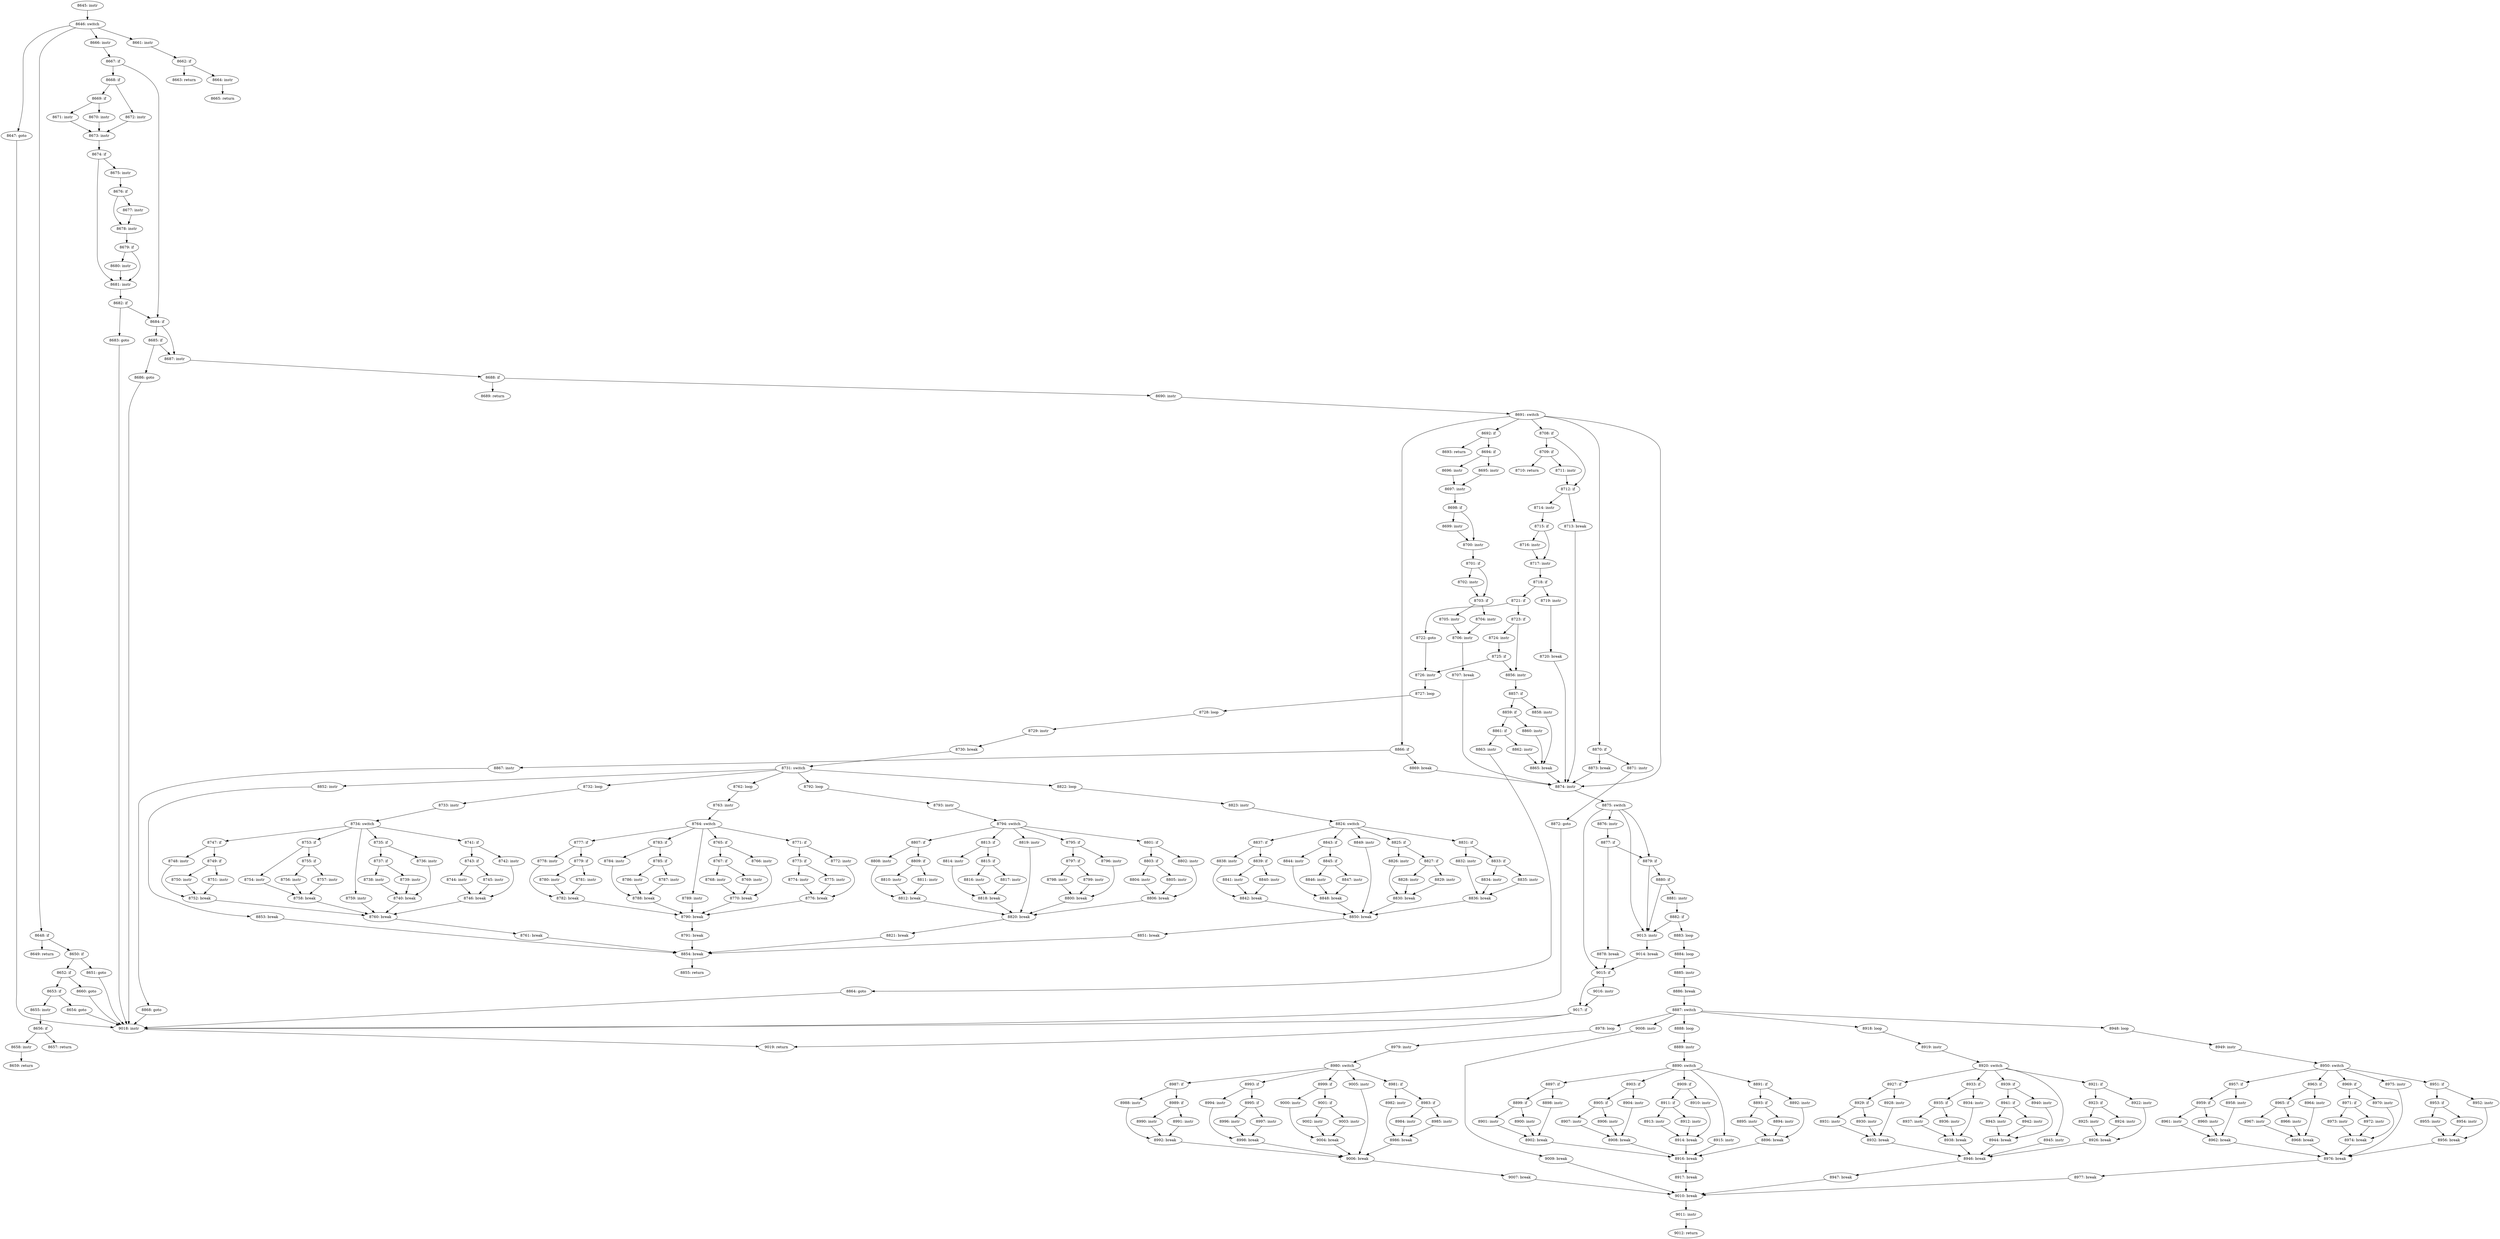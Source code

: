 digraph CFG_tcp_rcv_state_process {
8645 [label="8645: instr"]
	8645 -> 8646
8646 [label="8646: switch"]
	8646 -> 8666
	8646 -> 8661
	8646 -> 8648
	8646 -> 8647
8647 [label="8647: goto"]
	8647 -> 9018
8648 [label="8648: if"]
	8648 -> 8649
	8648 -> 8650
8649 [label="8649: return"]
	
8650 [label="8650: if"]
	8650 -> 8651
	8650 -> 8652
8651 [label="8651: goto"]
	8651 -> 9018
8652 [label="8652: if"]
	8652 -> 8653
	8652 -> 8660
8653 [label="8653: if"]
	8653 -> 8654
	8653 -> 8655
8654 [label="8654: goto"]
	8654 -> 9018
8655 [label="8655: instr"]
	8655 -> 8656
8656 [label="8656: if"]
	8656 -> 8657
	8656 -> 8658
8657 [label="8657: return"]
	
8658 [label="8658: instr"]
	8658 -> 8659
8659 [label="8659: return"]
	
8660 [label="8660: goto"]
	8660 -> 9018
8661 [label="8661: instr"]
	8661 -> 8662
8662 [label="8662: if"]
	8662 -> 8663
	8662 -> 8664
8663 [label="8663: return"]
	
8664 [label="8664: instr"]
	8664 -> 8665
8665 [label="8665: return"]
	
8666 [label="8666: instr"]
	8666 -> 8667
8667 [label="8667: if"]
	8667 -> 8668
	8667 -> 8684
8668 [label="8668: if"]
	8668 -> 8669
	8668 -> 8672
8669 [label="8669: if"]
	8669 -> 8670
	8669 -> 8671
8670 [label="8670: instr"]
	8670 -> 8673
8671 [label="8671: instr"]
	8671 -> 8673
8672 [label="8672: instr"]
	8672 -> 8673
8673 [label="8673: instr"]
	8673 -> 8674
8674 [label="8674: if"]
	8674 -> 8675
	8674 -> 8681
8675 [label="8675: instr"]
	8675 -> 8676
8676 [label="8676: if"]
	8676 -> 8677
	8676 -> 8678
8677 [label="8677: instr"]
	8677 -> 8678
8678 [label="8678: instr"]
	8678 -> 8679
8679 [label="8679: if"]
	8679 -> 8680
	8679 -> 8681
8680 [label="8680: instr"]
	8680 -> 8681
8681 [label="8681: instr"]
	8681 -> 8682
8682 [label="8682: if"]
	8682 -> 8683
	8682 -> 8684
8683 [label="8683: goto"]
	8683 -> 9018
8684 [label="8684: if"]
	8684 -> 8685
	8684 -> 8687
8685 [label="8685: if"]
	8685 -> 8686
	8685 -> 8687
8686 [label="8686: goto"]
	8686 -> 9018
8687 [label="8687: instr"]
	8687 -> 8688
8688 [label="8688: if"]
	8688 -> 8690
	8688 -> 8689
8689 [label="8689: return"]
	
8690 [label="8690: instr"]
	8690 -> 8691
8691 [label="8691: switch"]
	8691 -> 8874
	8691 -> 8870
	8691 -> 8866
	8691 -> 8708
	8691 -> 8692
8692 [label="8692: if"]
	8692 -> 8693
	8692 -> 8694
8693 [label="8693: return"]
	
8694 [label="8694: if"]
	8694 -> 8695
	8694 -> 8696
8695 [label="8695: instr"]
	8695 -> 8697
8696 [label="8696: instr"]
	8696 -> 8697
8697 [label="8697: instr"]
	8697 -> 8698
8698 [label="8698: if"]
	8698 -> 8699
	8698 -> 8700
8699 [label="8699: instr"]
	8699 -> 8700
8700 [label="8700: instr"]
	8700 -> 8701
8701 [label="8701: if"]
	8701 -> 8702
	8701 -> 8703
8702 [label="8702: instr"]
	8702 -> 8703
8703 [label="8703: if"]
	8703 -> 8704
	8703 -> 8705
8704 [label="8704: instr"]
	8704 -> 8706
8705 [label="8705: instr"]
	8705 -> 8706
8706 [label="8706: instr"]
	8706 -> 8707
8707 [label="8707: break"]
	8707 -> 8874
8708 [label="8708: if"]
	8708 -> 8709
	8708 -> 8712
8709 [label="8709: if"]
	8709 -> 8710
	8709 -> 8711
8710 [label="8710: return"]
	
8711 [label="8711: instr"]
	8711 -> 8712
8712 [label="8712: if"]
	8712 -> 8713
	8712 -> 8714
8713 [label="8713: break"]
	8713 -> 8874
8714 [label="8714: instr"]
	8714 -> 8715
8715 [label="8715: if"]
	8715 -> 8716
	8715 -> 8717
8716 [label="8716: instr"]
	8716 -> 8717
8717 [label="8717: instr"]
	8717 -> 8718
8718 [label="8718: if"]
	8718 -> 8721
	8718 -> 8719
8719 [label="8719: instr"]
	8719 -> 8720
8720 [label="8720: break"]
	8720 -> 8874
8721 [label="8721: if"]
	8721 -> 8722
	8721 -> 8723
8722 [label="8722: goto"]
	8722 -> 8726
8723 [label="8723: if"]
	8723 -> 8724
	8723 -> 8856
8724 [label="8724: instr"]
	8724 -> 8725
8725 [label="8725: if"]
	8725 -> 8726
	8725 -> 8856
8726 [label="8726: instr"]
	8726 -> 8727
8727 [label="8727: loop"]
	8727 -> 8728
8728 [label="8728: loop"]
	8728 -> 8729
8729 [label="8729: instr"]
	8729 -> 8730
8730 [label="8730: break"]
	8730 -> 8731
8731 [label="8731: switch"]
	8731 -> 8852
	8731 -> 8822
	8731 -> 8792
	8731 -> 8762
	8731 -> 8732
8732 [label="8732: loop"]
	8732 -> 8733
8733 [label="8733: instr"]
	8733 -> 8734
8734 [label="8734: switch"]
	8734 -> 8759
	8734 -> 8753
	8734 -> 8747
	8734 -> 8741
	8734 -> 8735
8735 [label="8735: if"]
	8735 -> 8736
	8735 -> 8737
8736 [label="8736: instr"]
	8736 -> 8740
8737 [label="8737: if"]
	8737 -> 8738
	8737 -> 8739
8738 [label="8738: instr"]
	8738 -> 8740
8739 [label="8739: instr"]
	8739 -> 8740
8740 [label="8740: break"]
	8740 -> 8760
8741 [label="8741: if"]
	8741 -> 8742
	8741 -> 8743
8742 [label="8742: instr"]
	8742 -> 8746
8743 [label="8743: if"]
	8743 -> 8744
	8743 -> 8745
8744 [label="8744: instr"]
	8744 -> 8746
8745 [label="8745: instr"]
	8745 -> 8746
8746 [label="8746: break"]
	8746 -> 8760
8747 [label="8747: if"]
	8747 -> 8748
	8747 -> 8749
8748 [label="8748: instr"]
	8748 -> 8752
8749 [label="8749: if"]
	8749 -> 8750
	8749 -> 8751
8750 [label="8750: instr"]
	8750 -> 8752
8751 [label="8751: instr"]
	8751 -> 8752
8752 [label="8752: break"]
	8752 -> 8760
8753 [label="8753: if"]
	8753 -> 8754
	8753 -> 8755
8754 [label="8754: instr"]
	8754 -> 8758
8755 [label="8755: if"]
	8755 -> 8756
	8755 -> 8757
8756 [label="8756: instr"]
	8756 -> 8758
8757 [label="8757: instr"]
	8757 -> 8758
8758 [label="8758: break"]
	8758 -> 8760
8759 [label="8759: instr"]
	8759 -> 8760
8760 [label="8760: break"]
	8760 -> 8761
8761 [label="8761: break"]
	8761 -> 8854
8762 [label="8762: loop"]
	8762 -> 8763
8763 [label="8763: instr"]
	8763 -> 8764
8764 [label="8764: switch"]
	8764 -> 8789
	8764 -> 8783
	8764 -> 8777
	8764 -> 8771
	8764 -> 8765
8765 [label="8765: if"]
	8765 -> 8766
	8765 -> 8767
8766 [label="8766: instr"]
	8766 -> 8770
8767 [label="8767: if"]
	8767 -> 8768
	8767 -> 8769
8768 [label="8768: instr"]
	8768 -> 8770
8769 [label="8769: instr"]
	8769 -> 8770
8770 [label="8770: break"]
	8770 -> 8790
8771 [label="8771: if"]
	8771 -> 8772
	8771 -> 8773
8772 [label="8772: instr"]
	8772 -> 8776
8773 [label="8773: if"]
	8773 -> 8774
	8773 -> 8775
8774 [label="8774: instr"]
	8774 -> 8776
8775 [label="8775: instr"]
	8775 -> 8776
8776 [label="8776: break"]
	8776 -> 8790
8777 [label="8777: if"]
	8777 -> 8778
	8777 -> 8779
8778 [label="8778: instr"]
	8778 -> 8782
8779 [label="8779: if"]
	8779 -> 8780
	8779 -> 8781
8780 [label="8780: instr"]
	8780 -> 8782
8781 [label="8781: instr"]
	8781 -> 8782
8782 [label="8782: break"]
	8782 -> 8790
8783 [label="8783: if"]
	8783 -> 8784
	8783 -> 8785
8784 [label="8784: instr"]
	8784 -> 8788
8785 [label="8785: if"]
	8785 -> 8786
	8785 -> 8787
8786 [label="8786: instr"]
	8786 -> 8788
8787 [label="8787: instr"]
	8787 -> 8788
8788 [label="8788: break"]
	8788 -> 8790
8789 [label="8789: instr"]
	8789 -> 8790
8790 [label="8790: break"]
	8790 -> 8791
8791 [label="8791: break"]
	8791 -> 8854
8792 [label="8792: loop"]
	8792 -> 8793
8793 [label="8793: instr"]
	8793 -> 8794
8794 [label="8794: switch"]
	8794 -> 8819
	8794 -> 8813
	8794 -> 8807
	8794 -> 8801
	8794 -> 8795
8795 [label="8795: if"]
	8795 -> 8796
	8795 -> 8797
8796 [label="8796: instr"]
	8796 -> 8800
8797 [label="8797: if"]
	8797 -> 8798
	8797 -> 8799
8798 [label="8798: instr"]
	8798 -> 8800
8799 [label="8799: instr"]
	8799 -> 8800
8800 [label="8800: break"]
	8800 -> 8820
8801 [label="8801: if"]
	8801 -> 8802
	8801 -> 8803
8802 [label="8802: instr"]
	8802 -> 8806
8803 [label="8803: if"]
	8803 -> 8804
	8803 -> 8805
8804 [label="8804: instr"]
	8804 -> 8806
8805 [label="8805: instr"]
	8805 -> 8806
8806 [label="8806: break"]
	8806 -> 8820
8807 [label="8807: if"]
	8807 -> 8808
	8807 -> 8809
8808 [label="8808: instr"]
	8808 -> 8812
8809 [label="8809: if"]
	8809 -> 8810
	8809 -> 8811
8810 [label="8810: instr"]
	8810 -> 8812
8811 [label="8811: instr"]
	8811 -> 8812
8812 [label="8812: break"]
	8812 -> 8820
8813 [label="8813: if"]
	8813 -> 8814
	8813 -> 8815
8814 [label="8814: instr"]
	8814 -> 8818
8815 [label="8815: if"]
	8815 -> 8816
	8815 -> 8817
8816 [label="8816: instr"]
	8816 -> 8818
8817 [label="8817: instr"]
	8817 -> 8818
8818 [label="8818: break"]
	8818 -> 8820
8819 [label="8819: instr"]
	8819 -> 8820
8820 [label="8820: break"]
	8820 -> 8821
8821 [label="8821: break"]
	8821 -> 8854
8822 [label="8822: loop"]
	8822 -> 8823
8823 [label="8823: instr"]
	8823 -> 8824
8824 [label="8824: switch"]
	8824 -> 8849
	8824 -> 8843
	8824 -> 8837
	8824 -> 8831
	8824 -> 8825
8825 [label="8825: if"]
	8825 -> 8826
	8825 -> 8827
8826 [label="8826: instr"]
	8826 -> 8830
8827 [label="8827: if"]
	8827 -> 8828
	8827 -> 8829
8828 [label="8828: instr"]
	8828 -> 8830
8829 [label="8829: instr"]
	8829 -> 8830
8830 [label="8830: break"]
	8830 -> 8850
8831 [label="8831: if"]
	8831 -> 8832
	8831 -> 8833
8832 [label="8832: instr"]
	8832 -> 8836
8833 [label="8833: if"]
	8833 -> 8834
	8833 -> 8835
8834 [label="8834: instr"]
	8834 -> 8836
8835 [label="8835: instr"]
	8835 -> 8836
8836 [label="8836: break"]
	8836 -> 8850
8837 [label="8837: if"]
	8837 -> 8838
	8837 -> 8839
8838 [label="8838: instr"]
	8838 -> 8842
8839 [label="8839: if"]
	8839 -> 8840
	8839 -> 8841
8840 [label="8840: instr"]
	8840 -> 8842
8841 [label="8841: instr"]
	8841 -> 8842
8842 [label="8842: break"]
	8842 -> 8850
8843 [label="8843: if"]
	8843 -> 8844
	8843 -> 8845
8844 [label="8844: instr"]
	8844 -> 8848
8845 [label="8845: if"]
	8845 -> 8846
	8845 -> 8847
8846 [label="8846: instr"]
	8846 -> 8848
8847 [label="8847: instr"]
	8847 -> 8848
8848 [label="8848: break"]
	8848 -> 8850
8849 [label="8849: instr"]
	8849 -> 8850
8850 [label="8850: break"]
	8850 -> 8851
8851 [label="8851: break"]
	8851 -> 8854
8852 [label="8852: instr"]
	8852 -> 8853
8853 [label="8853: break"]
	8853 -> 8854
8854 [label="8854: break"]
	8854 -> 8855
8855 [label="8855: return"]
	
8856 [label="8856: instr"]
	8856 -> 8857
8857 [label="8857: if"]
	8857 -> 8858
	8857 -> 8859
8858 [label="8858: instr"]
	8858 -> 8865
8859 [label="8859: if"]
	8859 -> 8860
	8859 -> 8861
8860 [label="8860: instr"]
	8860 -> 8865
8861 [label="8861: if"]
	8861 -> 8862
	8861 -> 8863
8862 [label="8862: instr"]
	8862 -> 8865
8863 [label="8863: instr"]
	8863 -> 8864
8864 [label="8864: goto"]
	8864 -> 9018
8865 [label="8865: break"]
	8865 -> 8874
8866 [label="8866: if"]
	8866 -> 8867
	8866 -> 8869
8867 [label="8867: instr"]
	8867 -> 8868
8868 [label="8868: goto"]
	8868 -> 9018
8869 [label="8869: break"]
	8869 -> 8874
8870 [label="8870: if"]
	8870 -> 8871
	8870 -> 8873
8871 [label="8871: instr"]
	8871 -> 8872
8872 [label="8872: goto"]
	8872 -> 9018
8873 [label="8873: break"]
	8873 -> 8874
8874 [label="8874: instr"]
	8874 -> 8875
8875 [label="8875: switch"]
	8875 -> 9015
	8875 -> 9013
	8875 -> 8879
	8875 -> 8876
8876 [label="8876: instr"]
	8876 -> 8877
8877 [label="8877: if"]
	8877 -> 8879
	8877 -> 8878
8878 [label="8878: break"]
	8878 -> 9015
8879 [label="8879: if"]
	8879 -> 8880
	8879 -> 9013
8880 [label="8880: if"]
	8880 -> 8881
	8880 -> 9013
8881 [label="8881: instr"]
	8881 -> 8882
8882 [label="8882: if"]
	8882 -> 8883
	8882 -> 9013
8883 [label="8883: loop"]
	8883 -> 8884
8884 [label="8884: loop"]
	8884 -> 8885
8885 [label="8885: instr"]
	8885 -> 8886
8886 [label="8886: break"]
	8886 -> 8887
8887 [label="8887: switch"]
	8887 -> 9008
	8887 -> 8978
	8887 -> 8948
	8887 -> 8918
	8887 -> 8888
8888 [label="8888: loop"]
	8888 -> 8889
8889 [label="8889: instr"]
	8889 -> 8890
8890 [label="8890: switch"]
	8890 -> 8915
	8890 -> 8909
	8890 -> 8903
	8890 -> 8897
	8890 -> 8891
8891 [label="8891: if"]
	8891 -> 8892
	8891 -> 8893
8892 [label="8892: instr"]
	8892 -> 8896
8893 [label="8893: if"]
	8893 -> 8894
	8893 -> 8895
8894 [label="8894: instr"]
	8894 -> 8896
8895 [label="8895: instr"]
	8895 -> 8896
8896 [label="8896: break"]
	8896 -> 8916
8897 [label="8897: if"]
	8897 -> 8898
	8897 -> 8899
8898 [label="8898: instr"]
	8898 -> 8902
8899 [label="8899: if"]
	8899 -> 8900
	8899 -> 8901
8900 [label="8900: instr"]
	8900 -> 8902
8901 [label="8901: instr"]
	8901 -> 8902
8902 [label="8902: break"]
	8902 -> 8916
8903 [label="8903: if"]
	8903 -> 8904
	8903 -> 8905
8904 [label="8904: instr"]
	8904 -> 8908
8905 [label="8905: if"]
	8905 -> 8906
	8905 -> 8907
8906 [label="8906: instr"]
	8906 -> 8908
8907 [label="8907: instr"]
	8907 -> 8908
8908 [label="8908: break"]
	8908 -> 8916
8909 [label="8909: if"]
	8909 -> 8910
	8909 -> 8911
8910 [label="8910: instr"]
	8910 -> 8914
8911 [label="8911: if"]
	8911 -> 8912
	8911 -> 8913
8912 [label="8912: instr"]
	8912 -> 8914
8913 [label="8913: instr"]
	8913 -> 8914
8914 [label="8914: break"]
	8914 -> 8916
8915 [label="8915: instr"]
	8915 -> 8916
8916 [label="8916: break"]
	8916 -> 8917
8917 [label="8917: break"]
	8917 -> 9010
8918 [label="8918: loop"]
	8918 -> 8919
8919 [label="8919: instr"]
	8919 -> 8920
8920 [label="8920: switch"]
	8920 -> 8945
	8920 -> 8939
	8920 -> 8933
	8920 -> 8927
	8920 -> 8921
8921 [label="8921: if"]
	8921 -> 8922
	8921 -> 8923
8922 [label="8922: instr"]
	8922 -> 8926
8923 [label="8923: if"]
	8923 -> 8924
	8923 -> 8925
8924 [label="8924: instr"]
	8924 -> 8926
8925 [label="8925: instr"]
	8925 -> 8926
8926 [label="8926: break"]
	8926 -> 8946
8927 [label="8927: if"]
	8927 -> 8928
	8927 -> 8929
8928 [label="8928: instr"]
	8928 -> 8932
8929 [label="8929: if"]
	8929 -> 8930
	8929 -> 8931
8930 [label="8930: instr"]
	8930 -> 8932
8931 [label="8931: instr"]
	8931 -> 8932
8932 [label="8932: break"]
	8932 -> 8946
8933 [label="8933: if"]
	8933 -> 8934
	8933 -> 8935
8934 [label="8934: instr"]
	8934 -> 8938
8935 [label="8935: if"]
	8935 -> 8936
	8935 -> 8937
8936 [label="8936: instr"]
	8936 -> 8938
8937 [label="8937: instr"]
	8937 -> 8938
8938 [label="8938: break"]
	8938 -> 8946
8939 [label="8939: if"]
	8939 -> 8940
	8939 -> 8941
8940 [label="8940: instr"]
	8940 -> 8944
8941 [label="8941: if"]
	8941 -> 8942
	8941 -> 8943
8942 [label="8942: instr"]
	8942 -> 8944
8943 [label="8943: instr"]
	8943 -> 8944
8944 [label="8944: break"]
	8944 -> 8946
8945 [label="8945: instr"]
	8945 -> 8946
8946 [label="8946: break"]
	8946 -> 8947
8947 [label="8947: break"]
	8947 -> 9010
8948 [label="8948: loop"]
	8948 -> 8949
8949 [label="8949: instr"]
	8949 -> 8950
8950 [label="8950: switch"]
	8950 -> 8975
	8950 -> 8969
	8950 -> 8963
	8950 -> 8957
	8950 -> 8951
8951 [label="8951: if"]
	8951 -> 8952
	8951 -> 8953
8952 [label="8952: instr"]
	8952 -> 8956
8953 [label="8953: if"]
	8953 -> 8954
	8953 -> 8955
8954 [label="8954: instr"]
	8954 -> 8956
8955 [label="8955: instr"]
	8955 -> 8956
8956 [label="8956: break"]
	8956 -> 8976
8957 [label="8957: if"]
	8957 -> 8958
	8957 -> 8959
8958 [label="8958: instr"]
	8958 -> 8962
8959 [label="8959: if"]
	8959 -> 8960
	8959 -> 8961
8960 [label="8960: instr"]
	8960 -> 8962
8961 [label="8961: instr"]
	8961 -> 8962
8962 [label="8962: break"]
	8962 -> 8976
8963 [label="8963: if"]
	8963 -> 8964
	8963 -> 8965
8964 [label="8964: instr"]
	8964 -> 8968
8965 [label="8965: if"]
	8965 -> 8966
	8965 -> 8967
8966 [label="8966: instr"]
	8966 -> 8968
8967 [label="8967: instr"]
	8967 -> 8968
8968 [label="8968: break"]
	8968 -> 8976
8969 [label="8969: if"]
	8969 -> 8970
	8969 -> 8971
8970 [label="8970: instr"]
	8970 -> 8974
8971 [label="8971: if"]
	8971 -> 8972
	8971 -> 8973
8972 [label="8972: instr"]
	8972 -> 8974
8973 [label="8973: instr"]
	8973 -> 8974
8974 [label="8974: break"]
	8974 -> 8976
8975 [label="8975: instr"]
	8975 -> 8976
8976 [label="8976: break"]
	8976 -> 8977
8977 [label="8977: break"]
	8977 -> 9010
8978 [label="8978: loop"]
	8978 -> 8979
8979 [label="8979: instr"]
	8979 -> 8980
8980 [label="8980: switch"]
	8980 -> 9005
	8980 -> 8999
	8980 -> 8993
	8980 -> 8987
	8980 -> 8981
8981 [label="8981: if"]
	8981 -> 8982
	8981 -> 8983
8982 [label="8982: instr"]
	8982 -> 8986
8983 [label="8983: if"]
	8983 -> 8984
	8983 -> 8985
8984 [label="8984: instr"]
	8984 -> 8986
8985 [label="8985: instr"]
	8985 -> 8986
8986 [label="8986: break"]
	8986 -> 9006
8987 [label="8987: if"]
	8987 -> 8988
	8987 -> 8989
8988 [label="8988: instr"]
	8988 -> 8992
8989 [label="8989: if"]
	8989 -> 8990
	8989 -> 8991
8990 [label="8990: instr"]
	8990 -> 8992
8991 [label="8991: instr"]
	8991 -> 8992
8992 [label="8992: break"]
	8992 -> 9006
8993 [label="8993: if"]
	8993 -> 8994
	8993 -> 8995
8994 [label="8994: instr"]
	8994 -> 8998
8995 [label="8995: if"]
	8995 -> 8996
	8995 -> 8997
8996 [label="8996: instr"]
	8996 -> 8998
8997 [label="8997: instr"]
	8997 -> 8998
8998 [label="8998: break"]
	8998 -> 9006
8999 [label="8999: if"]
	8999 -> 9000
	8999 -> 9001
9000 [label="9000: instr"]
	9000 -> 9004
9001 [label="9001: if"]
	9001 -> 9002
	9001 -> 9003
9002 [label="9002: instr"]
	9002 -> 9004
9003 [label="9003: instr"]
	9003 -> 9004
9004 [label="9004: break"]
	9004 -> 9006
9005 [label="9005: instr"]
	9005 -> 9006
9006 [label="9006: break"]
	9006 -> 9007
9007 [label="9007: break"]
	9007 -> 9010
9008 [label="9008: instr"]
	9008 -> 9009
9009 [label="9009: break"]
	9009 -> 9010
9010 [label="9010: break"]
	9010 -> 9011
9011 [label="9011: instr"]
	9011 -> 9012
9012 [label="9012: return"]
	
9013 [label="9013: instr"]
	9013 -> 9014
9014 [label="9014: break"]
	9014 -> 9015
9015 [label="9015: if"]
	9015 -> 9016
	9015 -> 9017
9016 [label="9016: instr"]
	9016 -> 9017
9017 [label="9017: if"]
	9017 -> 9018
	9017 -> 9019
9018 [label="9018: instr"]
	9018 -> 9019
9019 [label="9019: return"]
	
}
